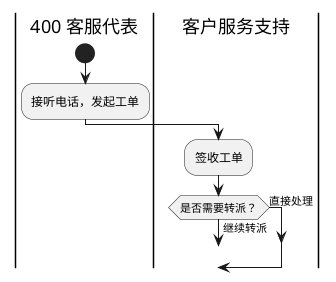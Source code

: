 @startuml
|400 客服代表|
start
:接听电话，发起工单;

|客户服务支持|
label 0
label 1
label 2
label PROCESS_TICKET
:签收工单;
if(是否需要转派？)then(继续转派)

    goto PROCESS_TICKET

else(直接处理)
endif
'repeat
'    repeat
'        if(是否申请延期)then(延期)
'        |400 客服代表|
'        :签收延期申请，返回判断结果;
'        endif
'        |客户服务支持|
'        :处理工单;
'        :回复客户;
'        :提交审核申请;
'        |400 客服代表|
'    repeat while(审核是否通过？)
'    :回访客户;
'repeat while(是否需要再次派单？)
':确认结单
'流程结束;
'end
@enduml

@startuml
header Minimum Reproducible Example
title "Can't put test query text in condition diamond"

!$shared = "SHARED"
!$nonShared = "NON-SHARED"

(*) -down-> "Minimum Reproducible Example:"
if "TEST QUESTION" then
-DOWN-> [yes] $shared
else
-RIGHT-> [no] if "SECOND TEST QUESTION" then
-DOWN-> [yes] $shared
else
-RIGHT-> [no] if "THIRD TEST QUERY" then
-DOWN-> [yes] $nonShared
-> (*)
@enduml

@startuml
(*) --> "check input"
If "input is verbose" then
--> [Yes] "turn on verbosity"
--> "run command"
else
--> "run command"
Endif
-->(*)
@enduml



@startuml
title ExampleClient 通过 Feign 调用 /examples 的交互（含网关与分页/异常分支）

actor "调用方代码\n(Your Service)" as Caller
participant "ExampleClient\n(Feign 接口代理)" as Client
participant "Feign/HTTP\n(编码请求)" as Feign
participant "stem-gateway\n(API 网关)" as Gateway
participant "business-service\n(示例业务服务)" as Biz

== 调用准备 ==
Caller -> Client: search(parameters: Map)\n(size, current, sorts, name, description)
note right of Client
  @FeignClient(name=BUSINESS_SERVICE_NAME,
  path=BUSINESS_SERVICE_PATH)
  - Swagger/Knife4j 注解仅用于文档
  - 运行时不参与调用链
end note

Client -> Feign: 组装HTTP GET /{BUSINESS_SERVICE_PATH}/examples\n?size=10&current=1&...
Feign -> Gateway: GET /{BUSINESS_SERVICE_PATH}/examples?...  (HTTP)
note over Gateway
  - 认证/鉴权、限流、路由
  - 根据服务发现(Nacos/Eureka)转发到 business-service 实例
end note
Gateway -> Biz: 转发 GET /examples?... (HTTP)

== 业务处理 ==
Biz -> Biz: 参数解析与校验\n分页/排序/模糊查询
Biz --> Gateway: 200 OK\nResult<Map<String,Object>>\n{ data: { records: [...], total, size, current } }
Gateway --> Feign: 200 OK (透传)
Feign --> Client: 反序列化为 Result<Map<String,Object>>
Client --> Caller: 返回统一结果

== 分页语义 ==
note over Caller, Biz
  - size: 每页大小 (long)\n  - current: 当前页码 (long)\n  - sorts: 形如 "+f1,-f2"\n  - 模糊：name / description
end note

== 异常分支 ==
alt 4xx 参数错误/未认证
  Biz --> Gateway: 400/401/403 + Result{code,msg}
  Gateway --> Feign: 同上
  Feign --> Client: 抛出 FeignException 或映射错误
  Client --> Caller: 由上层统一异常处理转换响应
else 下游超时/熔断
  Feign -> Feign: 超时/断路器触发（如 Resilience4j/Sentinel）
  Feign --> Client: 抛出异常/降级结果（若配置了 fallback）
  Client --> Caller: 返回降级/错误信息
end

== 性能 & 可观测性 ==
note over Feign, Biz
  - 日志：请求/响应摘要（脱敏）\n  - Trace：TraceId/SpanId 贯穿\n  - 指标：请求耗时、QPS、错误率
end note
@enduml
